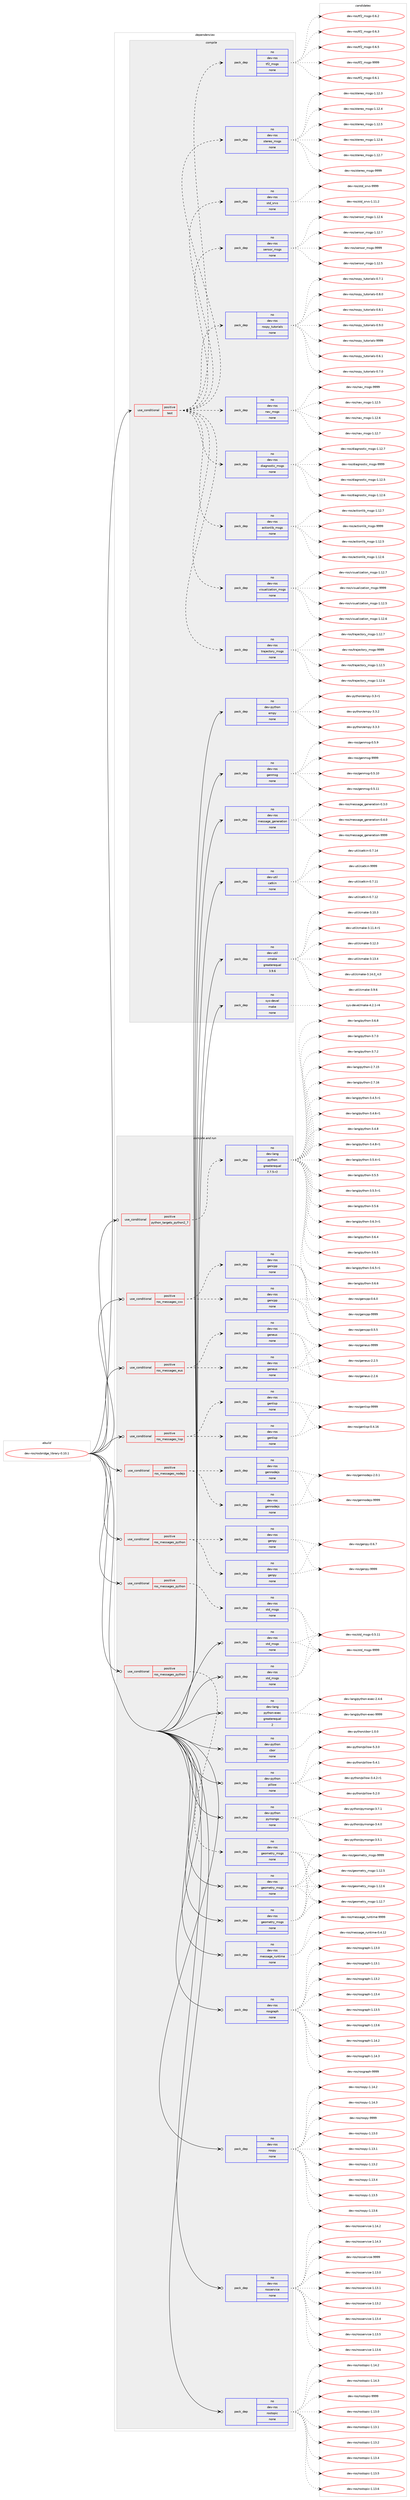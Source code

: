 digraph prolog {

# *************
# Graph options
# *************

newrank=true;
concentrate=true;
compound=true;
graph [rankdir=LR,fontname=Helvetica,fontsize=10,ranksep=1.5];#, ranksep=2.5, nodesep=0.2];
edge  [arrowhead=vee];
node  [fontname=Helvetica,fontsize=10];

# **********
# The ebuild
# **********

subgraph cluster_leftcol {
color=gray;
rank=same;
label=<<i>ebuild</i>>;
id [label="dev-ros/rosbridge_library-0.10.1", color=red, width=4, href="../dev-ros/rosbridge_library-0.10.1.svg"];
}

# ****************
# The dependencies
# ****************

subgraph cluster_midcol {
color=gray;
label=<<i>dependencies</i>>;
subgraph cluster_compile {
fillcolor="#eeeeee";
style=filled;
label=<<i>compile</i>>;
subgraph cond389675 {
dependency1463925 [label=<<TABLE BORDER="0" CELLBORDER="1" CELLSPACING="0" CELLPADDING="4"><TR><TD ROWSPAN="3" CELLPADDING="10">use_conditional</TD></TR><TR><TD>positive</TD></TR><TR><TD>test</TD></TR></TABLE>>, shape=none, color=red];
subgraph pack1050860 {
dependency1463926 [label=<<TABLE BORDER="0" CELLBORDER="1" CELLSPACING="0" CELLPADDING="4" WIDTH="220"><TR><TD ROWSPAN="6" CELLPADDING="30">pack_dep</TD></TR><TR><TD WIDTH="110">no</TD></TR><TR><TD>dev-ros</TD></TR><TR><TD>actionlib_msgs</TD></TR><TR><TD>none</TD></TR><TR><TD></TD></TR></TABLE>>, shape=none, color=blue];
}
dependency1463925:e -> dependency1463926:w [weight=20,style="dashed",arrowhead="vee"];
subgraph pack1050861 {
dependency1463927 [label=<<TABLE BORDER="0" CELLBORDER="1" CELLSPACING="0" CELLPADDING="4" WIDTH="220"><TR><TD ROWSPAN="6" CELLPADDING="30">pack_dep</TD></TR><TR><TD WIDTH="110">no</TD></TR><TR><TD>dev-ros</TD></TR><TR><TD>diagnostic_msgs</TD></TR><TR><TD>none</TD></TR><TR><TD></TD></TR></TABLE>>, shape=none, color=blue];
}
dependency1463925:e -> dependency1463927:w [weight=20,style="dashed",arrowhead="vee"];
subgraph pack1050862 {
dependency1463928 [label=<<TABLE BORDER="0" CELLBORDER="1" CELLSPACING="0" CELLPADDING="4" WIDTH="220"><TR><TD ROWSPAN="6" CELLPADDING="30">pack_dep</TD></TR><TR><TD WIDTH="110">no</TD></TR><TR><TD>dev-ros</TD></TR><TR><TD>nav_msgs</TD></TR><TR><TD>none</TD></TR><TR><TD></TD></TR></TABLE>>, shape=none, color=blue];
}
dependency1463925:e -> dependency1463928:w [weight=20,style="dashed",arrowhead="vee"];
subgraph pack1050863 {
dependency1463929 [label=<<TABLE BORDER="0" CELLBORDER="1" CELLSPACING="0" CELLPADDING="4" WIDTH="220"><TR><TD ROWSPAN="6" CELLPADDING="30">pack_dep</TD></TR><TR><TD WIDTH="110">no</TD></TR><TR><TD>dev-ros</TD></TR><TR><TD>rospy_tutorials</TD></TR><TR><TD>none</TD></TR><TR><TD></TD></TR></TABLE>>, shape=none, color=blue];
}
dependency1463925:e -> dependency1463929:w [weight=20,style="dashed",arrowhead="vee"];
subgraph pack1050864 {
dependency1463930 [label=<<TABLE BORDER="0" CELLBORDER="1" CELLSPACING="0" CELLPADDING="4" WIDTH="220"><TR><TD ROWSPAN="6" CELLPADDING="30">pack_dep</TD></TR><TR><TD WIDTH="110">no</TD></TR><TR><TD>dev-ros</TD></TR><TR><TD>sensor_msgs</TD></TR><TR><TD>none</TD></TR><TR><TD></TD></TR></TABLE>>, shape=none, color=blue];
}
dependency1463925:e -> dependency1463930:w [weight=20,style="dashed",arrowhead="vee"];
subgraph pack1050865 {
dependency1463931 [label=<<TABLE BORDER="0" CELLBORDER="1" CELLSPACING="0" CELLPADDING="4" WIDTH="220"><TR><TD ROWSPAN="6" CELLPADDING="30">pack_dep</TD></TR><TR><TD WIDTH="110">no</TD></TR><TR><TD>dev-ros</TD></TR><TR><TD>std_srvs</TD></TR><TR><TD>none</TD></TR><TR><TD></TD></TR></TABLE>>, shape=none, color=blue];
}
dependency1463925:e -> dependency1463931:w [weight=20,style="dashed",arrowhead="vee"];
subgraph pack1050866 {
dependency1463932 [label=<<TABLE BORDER="0" CELLBORDER="1" CELLSPACING="0" CELLPADDING="4" WIDTH="220"><TR><TD ROWSPAN="6" CELLPADDING="30">pack_dep</TD></TR><TR><TD WIDTH="110">no</TD></TR><TR><TD>dev-ros</TD></TR><TR><TD>stereo_msgs</TD></TR><TR><TD>none</TD></TR><TR><TD></TD></TR></TABLE>>, shape=none, color=blue];
}
dependency1463925:e -> dependency1463932:w [weight=20,style="dashed",arrowhead="vee"];
subgraph pack1050867 {
dependency1463933 [label=<<TABLE BORDER="0" CELLBORDER="1" CELLSPACING="0" CELLPADDING="4" WIDTH="220"><TR><TD ROWSPAN="6" CELLPADDING="30">pack_dep</TD></TR><TR><TD WIDTH="110">no</TD></TR><TR><TD>dev-ros</TD></TR><TR><TD>tf2_msgs</TD></TR><TR><TD>none</TD></TR><TR><TD></TD></TR></TABLE>>, shape=none, color=blue];
}
dependency1463925:e -> dependency1463933:w [weight=20,style="dashed",arrowhead="vee"];
subgraph pack1050868 {
dependency1463934 [label=<<TABLE BORDER="0" CELLBORDER="1" CELLSPACING="0" CELLPADDING="4" WIDTH="220"><TR><TD ROWSPAN="6" CELLPADDING="30">pack_dep</TD></TR><TR><TD WIDTH="110">no</TD></TR><TR><TD>dev-ros</TD></TR><TR><TD>trajectory_msgs</TD></TR><TR><TD>none</TD></TR><TR><TD></TD></TR></TABLE>>, shape=none, color=blue];
}
dependency1463925:e -> dependency1463934:w [weight=20,style="dashed",arrowhead="vee"];
subgraph pack1050869 {
dependency1463935 [label=<<TABLE BORDER="0" CELLBORDER="1" CELLSPACING="0" CELLPADDING="4" WIDTH="220"><TR><TD ROWSPAN="6" CELLPADDING="30">pack_dep</TD></TR><TR><TD WIDTH="110">no</TD></TR><TR><TD>dev-ros</TD></TR><TR><TD>visualization_msgs</TD></TR><TR><TD>none</TD></TR><TR><TD></TD></TR></TABLE>>, shape=none, color=blue];
}
dependency1463925:e -> dependency1463935:w [weight=20,style="dashed",arrowhead="vee"];
}
id:e -> dependency1463925:w [weight=20,style="solid",arrowhead="vee"];
subgraph pack1050870 {
dependency1463936 [label=<<TABLE BORDER="0" CELLBORDER="1" CELLSPACING="0" CELLPADDING="4" WIDTH="220"><TR><TD ROWSPAN="6" CELLPADDING="30">pack_dep</TD></TR><TR><TD WIDTH="110">no</TD></TR><TR><TD>dev-python</TD></TR><TR><TD>empy</TD></TR><TR><TD>none</TD></TR><TR><TD></TD></TR></TABLE>>, shape=none, color=blue];
}
id:e -> dependency1463936:w [weight=20,style="solid",arrowhead="vee"];
subgraph pack1050871 {
dependency1463937 [label=<<TABLE BORDER="0" CELLBORDER="1" CELLSPACING="0" CELLPADDING="4" WIDTH="220"><TR><TD ROWSPAN="6" CELLPADDING="30">pack_dep</TD></TR><TR><TD WIDTH="110">no</TD></TR><TR><TD>dev-ros</TD></TR><TR><TD>genmsg</TD></TR><TR><TD>none</TD></TR><TR><TD></TD></TR></TABLE>>, shape=none, color=blue];
}
id:e -> dependency1463937:w [weight=20,style="solid",arrowhead="vee"];
subgraph pack1050872 {
dependency1463938 [label=<<TABLE BORDER="0" CELLBORDER="1" CELLSPACING="0" CELLPADDING="4" WIDTH="220"><TR><TD ROWSPAN="6" CELLPADDING="30">pack_dep</TD></TR><TR><TD WIDTH="110">no</TD></TR><TR><TD>dev-ros</TD></TR><TR><TD>message_generation</TD></TR><TR><TD>none</TD></TR><TR><TD></TD></TR></TABLE>>, shape=none, color=blue];
}
id:e -> dependency1463938:w [weight=20,style="solid",arrowhead="vee"];
subgraph pack1050873 {
dependency1463939 [label=<<TABLE BORDER="0" CELLBORDER="1" CELLSPACING="0" CELLPADDING="4" WIDTH="220"><TR><TD ROWSPAN="6" CELLPADDING="30">pack_dep</TD></TR><TR><TD WIDTH="110">no</TD></TR><TR><TD>dev-util</TD></TR><TR><TD>catkin</TD></TR><TR><TD>none</TD></TR><TR><TD></TD></TR></TABLE>>, shape=none, color=blue];
}
id:e -> dependency1463939:w [weight=20,style="solid",arrowhead="vee"];
subgraph pack1050874 {
dependency1463940 [label=<<TABLE BORDER="0" CELLBORDER="1" CELLSPACING="0" CELLPADDING="4" WIDTH="220"><TR><TD ROWSPAN="6" CELLPADDING="30">pack_dep</TD></TR><TR><TD WIDTH="110">no</TD></TR><TR><TD>dev-util</TD></TR><TR><TD>cmake</TD></TR><TR><TD>greaterequal</TD></TR><TR><TD>3.9.6</TD></TR></TABLE>>, shape=none, color=blue];
}
id:e -> dependency1463940:w [weight=20,style="solid",arrowhead="vee"];
subgraph pack1050875 {
dependency1463941 [label=<<TABLE BORDER="0" CELLBORDER="1" CELLSPACING="0" CELLPADDING="4" WIDTH="220"><TR><TD ROWSPAN="6" CELLPADDING="30">pack_dep</TD></TR><TR><TD WIDTH="110">no</TD></TR><TR><TD>sys-devel</TD></TR><TR><TD>make</TD></TR><TR><TD>none</TD></TR><TR><TD></TD></TR></TABLE>>, shape=none, color=blue];
}
id:e -> dependency1463941:w [weight=20,style="solid",arrowhead="vee"];
}
subgraph cluster_compileandrun {
fillcolor="#eeeeee";
style=filled;
label=<<i>compile and run</i>>;
subgraph cond389676 {
dependency1463942 [label=<<TABLE BORDER="0" CELLBORDER="1" CELLSPACING="0" CELLPADDING="4"><TR><TD ROWSPAN="3" CELLPADDING="10">use_conditional</TD></TR><TR><TD>positive</TD></TR><TR><TD>python_targets_python2_7</TD></TR></TABLE>>, shape=none, color=red];
subgraph pack1050876 {
dependency1463943 [label=<<TABLE BORDER="0" CELLBORDER="1" CELLSPACING="0" CELLPADDING="4" WIDTH="220"><TR><TD ROWSPAN="6" CELLPADDING="30">pack_dep</TD></TR><TR><TD WIDTH="110">no</TD></TR><TR><TD>dev-lang</TD></TR><TR><TD>python</TD></TR><TR><TD>greaterequal</TD></TR><TR><TD>2.7.5-r2</TD></TR></TABLE>>, shape=none, color=blue];
}
dependency1463942:e -> dependency1463943:w [weight=20,style="dashed",arrowhead="vee"];
}
id:e -> dependency1463942:w [weight=20,style="solid",arrowhead="odotvee"];
subgraph cond389677 {
dependency1463944 [label=<<TABLE BORDER="0" CELLBORDER="1" CELLSPACING="0" CELLPADDING="4"><TR><TD ROWSPAN="3" CELLPADDING="10">use_conditional</TD></TR><TR><TD>positive</TD></TR><TR><TD>ros_messages_cxx</TD></TR></TABLE>>, shape=none, color=red];
subgraph pack1050877 {
dependency1463945 [label=<<TABLE BORDER="0" CELLBORDER="1" CELLSPACING="0" CELLPADDING="4" WIDTH="220"><TR><TD ROWSPAN="6" CELLPADDING="30">pack_dep</TD></TR><TR><TD WIDTH="110">no</TD></TR><TR><TD>dev-ros</TD></TR><TR><TD>gencpp</TD></TR><TR><TD>none</TD></TR><TR><TD></TD></TR></TABLE>>, shape=none, color=blue];
}
dependency1463944:e -> dependency1463945:w [weight=20,style="dashed",arrowhead="vee"];
subgraph pack1050878 {
dependency1463946 [label=<<TABLE BORDER="0" CELLBORDER="1" CELLSPACING="0" CELLPADDING="4" WIDTH="220"><TR><TD ROWSPAN="6" CELLPADDING="30">pack_dep</TD></TR><TR><TD WIDTH="110">no</TD></TR><TR><TD>dev-ros</TD></TR><TR><TD>gencpp</TD></TR><TR><TD>none</TD></TR><TR><TD></TD></TR></TABLE>>, shape=none, color=blue];
}
dependency1463944:e -> dependency1463946:w [weight=20,style="dashed",arrowhead="vee"];
}
id:e -> dependency1463944:w [weight=20,style="solid",arrowhead="odotvee"];
subgraph cond389678 {
dependency1463947 [label=<<TABLE BORDER="0" CELLBORDER="1" CELLSPACING="0" CELLPADDING="4"><TR><TD ROWSPAN="3" CELLPADDING="10">use_conditional</TD></TR><TR><TD>positive</TD></TR><TR><TD>ros_messages_eus</TD></TR></TABLE>>, shape=none, color=red];
subgraph pack1050879 {
dependency1463948 [label=<<TABLE BORDER="0" CELLBORDER="1" CELLSPACING="0" CELLPADDING="4" WIDTH="220"><TR><TD ROWSPAN="6" CELLPADDING="30">pack_dep</TD></TR><TR><TD WIDTH="110">no</TD></TR><TR><TD>dev-ros</TD></TR><TR><TD>geneus</TD></TR><TR><TD>none</TD></TR><TR><TD></TD></TR></TABLE>>, shape=none, color=blue];
}
dependency1463947:e -> dependency1463948:w [weight=20,style="dashed",arrowhead="vee"];
subgraph pack1050880 {
dependency1463949 [label=<<TABLE BORDER="0" CELLBORDER="1" CELLSPACING="0" CELLPADDING="4" WIDTH="220"><TR><TD ROWSPAN="6" CELLPADDING="30">pack_dep</TD></TR><TR><TD WIDTH="110">no</TD></TR><TR><TD>dev-ros</TD></TR><TR><TD>geneus</TD></TR><TR><TD>none</TD></TR><TR><TD></TD></TR></TABLE>>, shape=none, color=blue];
}
dependency1463947:e -> dependency1463949:w [weight=20,style="dashed",arrowhead="vee"];
}
id:e -> dependency1463947:w [weight=20,style="solid",arrowhead="odotvee"];
subgraph cond389679 {
dependency1463950 [label=<<TABLE BORDER="0" CELLBORDER="1" CELLSPACING="0" CELLPADDING="4"><TR><TD ROWSPAN="3" CELLPADDING="10">use_conditional</TD></TR><TR><TD>positive</TD></TR><TR><TD>ros_messages_lisp</TD></TR></TABLE>>, shape=none, color=red];
subgraph pack1050881 {
dependency1463951 [label=<<TABLE BORDER="0" CELLBORDER="1" CELLSPACING="0" CELLPADDING="4" WIDTH="220"><TR><TD ROWSPAN="6" CELLPADDING="30">pack_dep</TD></TR><TR><TD WIDTH="110">no</TD></TR><TR><TD>dev-ros</TD></TR><TR><TD>genlisp</TD></TR><TR><TD>none</TD></TR><TR><TD></TD></TR></TABLE>>, shape=none, color=blue];
}
dependency1463950:e -> dependency1463951:w [weight=20,style="dashed",arrowhead="vee"];
subgraph pack1050882 {
dependency1463952 [label=<<TABLE BORDER="0" CELLBORDER="1" CELLSPACING="0" CELLPADDING="4" WIDTH="220"><TR><TD ROWSPAN="6" CELLPADDING="30">pack_dep</TD></TR><TR><TD WIDTH="110">no</TD></TR><TR><TD>dev-ros</TD></TR><TR><TD>genlisp</TD></TR><TR><TD>none</TD></TR><TR><TD></TD></TR></TABLE>>, shape=none, color=blue];
}
dependency1463950:e -> dependency1463952:w [weight=20,style="dashed",arrowhead="vee"];
}
id:e -> dependency1463950:w [weight=20,style="solid",arrowhead="odotvee"];
subgraph cond389680 {
dependency1463953 [label=<<TABLE BORDER="0" CELLBORDER="1" CELLSPACING="0" CELLPADDING="4"><TR><TD ROWSPAN="3" CELLPADDING="10">use_conditional</TD></TR><TR><TD>positive</TD></TR><TR><TD>ros_messages_nodejs</TD></TR></TABLE>>, shape=none, color=red];
subgraph pack1050883 {
dependency1463954 [label=<<TABLE BORDER="0" CELLBORDER="1" CELLSPACING="0" CELLPADDING="4" WIDTH="220"><TR><TD ROWSPAN="6" CELLPADDING="30">pack_dep</TD></TR><TR><TD WIDTH="110">no</TD></TR><TR><TD>dev-ros</TD></TR><TR><TD>gennodejs</TD></TR><TR><TD>none</TD></TR><TR><TD></TD></TR></TABLE>>, shape=none, color=blue];
}
dependency1463953:e -> dependency1463954:w [weight=20,style="dashed",arrowhead="vee"];
subgraph pack1050884 {
dependency1463955 [label=<<TABLE BORDER="0" CELLBORDER="1" CELLSPACING="0" CELLPADDING="4" WIDTH="220"><TR><TD ROWSPAN="6" CELLPADDING="30">pack_dep</TD></TR><TR><TD WIDTH="110">no</TD></TR><TR><TD>dev-ros</TD></TR><TR><TD>gennodejs</TD></TR><TR><TD>none</TD></TR><TR><TD></TD></TR></TABLE>>, shape=none, color=blue];
}
dependency1463953:e -> dependency1463955:w [weight=20,style="dashed",arrowhead="vee"];
}
id:e -> dependency1463953:w [weight=20,style="solid",arrowhead="odotvee"];
subgraph cond389681 {
dependency1463956 [label=<<TABLE BORDER="0" CELLBORDER="1" CELLSPACING="0" CELLPADDING="4"><TR><TD ROWSPAN="3" CELLPADDING="10">use_conditional</TD></TR><TR><TD>positive</TD></TR><TR><TD>ros_messages_python</TD></TR></TABLE>>, shape=none, color=red];
subgraph pack1050885 {
dependency1463957 [label=<<TABLE BORDER="0" CELLBORDER="1" CELLSPACING="0" CELLPADDING="4" WIDTH="220"><TR><TD ROWSPAN="6" CELLPADDING="30">pack_dep</TD></TR><TR><TD WIDTH="110">no</TD></TR><TR><TD>dev-ros</TD></TR><TR><TD>genpy</TD></TR><TR><TD>none</TD></TR><TR><TD></TD></TR></TABLE>>, shape=none, color=blue];
}
dependency1463956:e -> dependency1463957:w [weight=20,style="dashed",arrowhead="vee"];
subgraph pack1050886 {
dependency1463958 [label=<<TABLE BORDER="0" CELLBORDER="1" CELLSPACING="0" CELLPADDING="4" WIDTH="220"><TR><TD ROWSPAN="6" CELLPADDING="30">pack_dep</TD></TR><TR><TD WIDTH="110">no</TD></TR><TR><TD>dev-ros</TD></TR><TR><TD>genpy</TD></TR><TR><TD>none</TD></TR><TR><TD></TD></TR></TABLE>>, shape=none, color=blue];
}
dependency1463956:e -> dependency1463958:w [weight=20,style="dashed",arrowhead="vee"];
}
id:e -> dependency1463956:w [weight=20,style="solid",arrowhead="odotvee"];
subgraph cond389682 {
dependency1463959 [label=<<TABLE BORDER="0" CELLBORDER="1" CELLSPACING="0" CELLPADDING="4"><TR><TD ROWSPAN="3" CELLPADDING="10">use_conditional</TD></TR><TR><TD>positive</TD></TR><TR><TD>ros_messages_python</TD></TR></TABLE>>, shape=none, color=red];
subgraph pack1050887 {
dependency1463960 [label=<<TABLE BORDER="0" CELLBORDER="1" CELLSPACING="0" CELLPADDING="4" WIDTH="220"><TR><TD ROWSPAN="6" CELLPADDING="30">pack_dep</TD></TR><TR><TD WIDTH="110">no</TD></TR><TR><TD>dev-ros</TD></TR><TR><TD>geometry_msgs</TD></TR><TR><TD>none</TD></TR><TR><TD></TD></TR></TABLE>>, shape=none, color=blue];
}
dependency1463959:e -> dependency1463960:w [weight=20,style="dashed",arrowhead="vee"];
}
id:e -> dependency1463959:w [weight=20,style="solid",arrowhead="odotvee"];
subgraph cond389683 {
dependency1463961 [label=<<TABLE BORDER="0" CELLBORDER="1" CELLSPACING="0" CELLPADDING="4"><TR><TD ROWSPAN="3" CELLPADDING="10">use_conditional</TD></TR><TR><TD>positive</TD></TR><TR><TD>ros_messages_python</TD></TR></TABLE>>, shape=none, color=red];
subgraph pack1050888 {
dependency1463962 [label=<<TABLE BORDER="0" CELLBORDER="1" CELLSPACING="0" CELLPADDING="4" WIDTH="220"><TR><TD ROWSPAN="6" CELLPADDING="30">pack_dep</TD></TR><TR><TD WIDTH="110">no</TD></TR><TR><TD>dev-ros</TD></TR><TR><TD>std_msgs</TD></TR><TR><TD>none</TD></TR><TR><TD></TD></TR></TABLE>>, shape=none, color=blue];
}
dependency1463961:e -> dependency1463962:w [weight=20,style="dashed",arrowhead="vee"];
}
id:e -> dependency1463961:w [weight=20,style="solid",arrowhead="odotvee"];
subgraph pack1050889 {
dependency1463963 [label=<<TABLE BORDER="0" CELLBORDER="1" CELLSPACING="0" CELLPADDING="4" WIDTH="220"><TR><TD ROWSPAN="6" CELLPADDING="30">pack_dep</TD></TR><TR><TD WIDTH="110">no</TD></TR><TR><TD>dev-lang</TD></TR><TR><TD>python-exec</TD></TR><TR><TD>greaterequal</TD></TR><TR><TD>2</TD></TR></TABLE>>, shape=none, color=blue];
}
id:e -> dependency1463963:w [weight=20,style="solid",arrowhead="odotvee"];
subgraph pack1050890 {
dependency1463964 [label=<<TABLE BORDER="0" CELLBORDER="1" CELLSPACING="0" CELLPADDING="4" WIDTH="220"><TR><TD ROWSPAN="6" CELLPADDING="30">pack_dep</TD></TR><TR><TD WIDTH="110">no</TD></TR><TR><TD>dev-python</TD></TR><TR><TD>cbor</TD></TR><TR><TD>none</TD></TR><TR><TD></TD></TR></TABLE>>, shape=none, color=blue];
}
id:e -> dependency1463964:w [weight=20,style="solid",arrowhead="odotvee"];
subgraph pack1050891 {
dependency1463965 [label=<<TABLE BORDER="0" CELLBORDER="1" CELLSPACING="0" CELLPADDING="4" WIDTH="220"><TR><TD ROWSPAN="6" CELLPADDING="30">pack_dep</TD></TR><TR><TD WIDTH="110">no</TD></TR><TR><TD>dev-python</TD></TR><TR><TD>pillow</TD></TR><TR><TD>none</TD></TR><TR><TD></TD></TR></TABLE>>, shape=none, color=blue];
}
id:e -> dependency1463965:w [weight=20,style="solid",arrowhead="odotvee"];
subgraph pack1050892 {
dependency1463966 [label=<<TABLE BORDER="0" CELLBORDER="1" CELLSPACING="0" CELLPADDING="4" WIDTH="220"><TR><TD ROWSPAN="6" CELLPADDING="30">pack_dep</TD></TR><TR><TD WIDTH="110">no</TD></TR><TR><TD>dev-python</TD></TR><TR><TD>pymongo</TD></TR><TR><TD>none</TD></TR><TR><TD></TD></TR></TABLE>>, shape=none, color=blue];
}
id:e -> dependency1463966:w [weight=20,style="solid",arrowhead="odotvee"];
subgraph pack1050893 {
dependency1463967 [label=<<TABLE BORDER="0" CELLBORDER="1" CELLSPACING="0" CELLPADDING="4" WIDTH="220"><TR><TD ROWSPAN="6" CELLPADDING="30">pack_dep</TD></TR><TR><TD WIDTH="110">no</TD></TR><TR><TD>dev-ros</TD></TR><TR><TD>geometry_msgs</TD></TR><TR><TD>none</TD></TR><TR><TD></TD></TR></TABLE>>, shape=none, color=blue];
}
id:e -> dependency1463967:w [weight=20,style="solid",arrowhead="odotvee"];
subgraph pack1050894 {
dependency1463968 [label=<<TABLE BORDER="0" CELLBORDER="1" CELLSPACING="0" CELLPADDING="4" WIDTH="220"><TR><TD ROWSPAN="6" CELLPADDING="30">pack_dep</TD></TR><TR><TD WIDTH="110">no</TD></TR><TR><TD>dev-ros</TD></TR><TR><TD>geometry_msgs</TD></TR><TR><TD>none</TD></TR><TR><TD></TD></TR></TABLE>>, shape=none, color=blue];
}
id:e -> dependency1463968:w [weight=20,style="solid",arrowhead="odotvee"];
subgraph pack1050895 {
dependency1463969 [label=<<TABLE BORDER="0" CELLBORDER="1" CELLSPACING="0" CELLPADDING="4" WIDTH="220"><TR><TD ROWSPAN="6" CELLPADDING="30">pack_dep</TD></TR><TR><TD WIDTH="110">no</TD></TR><TR><TD>dev-ros</TD></TR><TR><TD>message_runtime</TD></TR><TR><TD>none</TD></TR><TR><TD></TD></TR></TABLE>>, shape=none, color=blue];
}
id:e -> dependency1463969:w [weight=20,style="solid",arrowhead="odotvee"];
subgraph pack1050896 {
dependency1463970 [label=<<TABLE BORDER="0" CELLBORDER="1" CELLSPACING="0" CELLPADDING="4" WIDTH="220"><TR><TD ROWSPAN="6" CELLPADDING="30">pack_dep</TD></TR><TR><TD WIDTH="110">no</TD></TR><TR><TD>dev-ros</TD></TR><TR><TD>rosgraph</TD></TR><TR><TD>none</TD></TR><TR><TD></TD></TR></TABLE>>, shape=none, color=blue];
}
id:e -> dependency1463970:w [weight=20,style="solid",arrowhead="odotvee"];
subgraph pack1050897 {
dependency1463971 [label=<<TABLE BORDER="0" CELLBORDER="1" CELLSPACING="0" CELLPADDING="4" WIDTH="220"><TR><TD ROWSPAN="6" CELLPADDING="30">pack_dep</TD></TR><TR><TD WIDTH="110">no</TD></TR><TR><TD>dev-ros</TD></TR><TR><TD>rospy</TD></TR><TR><TD>none</TD></TR><TR><TD></TD></TR></TABLE>>, shape=none, color=blue];
}
id:e -> dependency1463971:w [weight=20,style="solid",arrowhead="odotvee"];
subgraph pack1050898 {
dependency1463972 [label=<<TABLE BORDER="0" CELLBORDER="1" CELLSPACING="0" CELLPADDING="4" WIDTH="220"><TR><TD ROWSPAN="6" CELLPADDING="30">pack_dep</TD></TR><TR><TD WIDTH="110">no</TD></TR><TR><TD>dev-ros</TD></TR><TR><TD>rosservice</TD></TR><TR><TD>none</TD></TR><TR><TD></TD></TR></TABLE>>, shape=none, color=blue];
}
id:e -> dependency1463972:w [weight=20,style="solid",arrowhead="odotvee"];
subgraph pack1050899 {
dependency1463973 [label=<<TABLE BORDER="0" CELLBORDER="1" CELLSPACING="0" CELLPADDING="4" WIDTH="220"><TR><TD ROWSPAN="6" CELLPADDING="30">pack_dep</TD></TR><TR><TD WIDTH="110">no</TD></TR><TR><TD>dev-ros</TD></TR><TR><TD>rostopic</TD></TR><TR><TD>none</TD></TR><TR><TD></TD></TR></TABLE>>, shape=none, color=blue];
}
id:e -> dependency1463973:w [weight=20,style="solid",arrowhead="odotvee"];
subgraph pack1050900 {
dependency1463974 [label=<<TABLE BORDER="0" CELLBORDER="1" CELLSPACING="0" CELLPADDING="4" WIDTH="220"><TR><TD ROWSPAN="6" CELLPADDING="30">pack_dep</TD></TR><TR><TD WIDTH="110">no</TD></TR><TR><TD>dev-ros</TD></TR><TR><TD>std_msgs</TD></TR><TR><TD>none</TD></TR><TR><TD></TD></TR></TABLE>>, shape=none, color=blue];
}
id:e -> dependency1463974:w [weight=20,style="solid",arrowhead="odotvee"];
subgraph pack1050901 {
dependency1463975 [label=<<TABLE BORDER="0" CELLBORDER="1" CELLSPACING="0" CELLPADDING="4" WIDTH="220"><TR><TD ROWSPAN="6" CELLPADDING="30">pack_dep</TD></TR><TR><TD WIDTH="110">no</TD></TR><TR><TD>dev-ros</TD></TR><TR><TD>std_msgs</TD></TR><TR><TD>none</TD></TR><TR><TD></TD></TR></TABLE>>, shape=none, color=blue];
}
id:e -> dependency1463975:w [weight=20,style="solid",arrowhead="odotvee"];
}
subgraph cluster_run {
fillcolor="#eeeeee";
style=filled;
label=<<i>run</i>>;
}
}

# **************
# The candidates
# **************

subgraph cluster_choices {
rank=same;
color=gray;
label=<<i>candidates</i>>;

subgraph choice1050860 {
color=black;
nodesep=1;
choice10010111845114111115479799116105111110108105989510911510311545494649504653 [label="dev-ros/actionlib_msgs-1.12.5", color=red, width=4,href="../dev-ros/actionlib_msgs-1.12.5.svg"];
choice10010111845114111115479799116105111110108105989510911510311545494649504654 [label="dev-ros/actionlib_msgs-1.12.6", color=red, width=4,href="../dev-ros/actionlib_msgs-1.12.6.svg"];
choice10010111845114111115479799116105111110108105989510911510311545494649504655 [label="dev-ros/actionlib_msgs-1.12.7", color=red, width=4,href="../dev-ros/actionlib_msgs-1.12.7.svg"];
choice1001011184511411111547979911610511111010810598951091151031154557575757 [label="dev-ros/actionlib_msgs-9999", color=red, width=4,href="../dev-ros/actionlib_msgs-9999.svg"];
dependency1463926:e -> choice10010111845114111115479799116105111110108105989510911510311545494649504653:w [style=dotted,weight="100"];
dependency1463926:e -> choice10010111845114111115479799116105111110108105989510911510311545494649504654:w [style=dotted,weight="100"];
dependency1463926:e -> choice10010111845114111115479799116105111110108105989510911510311545494649504655:w [style=dotted,weight="100"];
dependency1463926:e -> choice1001011184511411111547979911610511111010810598951091151031154557575757:w [style=dotted,weight="100"];
}
subgraph choice1050861 {
color=black;
nodesep=1;
choice100101118451141111154710010597103110111115116105999510911510311545494649504653 [label="dev-ros/diagnostic_msgs-1.12.5", color=red, width=4,href="../dev-ros/diagnostic_msgs-1.12.5.svg"];
choice100101118451141111154710010597103110111115116105999510911510311545494649504654 [label="dev-ros/diagnostic_msgs-1.12.6", color=red, width=4,href="../dev-ros/diagnostic_msgs-1.12.6.svg"];
choice100101118451141111154710010597103110111115116105999510911510311545494649504655 [label="dev-ros/diagnostic_msgs-1.12.7", color=red, width=4,href="../dev-ros/diagnostic_msgs-1.12.7.svg"];
choice10010111845114111115471001059710311011111511610599951091151031154557575757 [label="dev-ros/diagnostic_msgs-9999", color=red, width=4,href="../dev-ros/diagnostic_msgs-9999.svg"];
dependency1463927:e -> choice100101118451141111154710010597103110111115116105999510911510311545494649504653:w [style=dotted,weight="100"];
dependency1463927:e -> choice100101118451141111154710010597103110111115116105999510911510311545494649504654:w [style=dotted,weight="100"];
dependency1463927:e -> choice100101118451141111154710010597103110111115116105999510911510311545494649504655:w [style=dotted,weight="100"];
dependency1463927:e -> choice10010111845114111115471001059710311011111511610599951091151031154557575757:w [style=dotted,weight="100"];
}
subgraph choice1050862 {
color=black;
nodesep=1;
choice1001011184511411111547110971189510911510311545494649504653 [label="dev-ros/nav_msgs-1.12.5", color=red, width=4,href="../dev-ros/nav_msgs-1.12.5.svg"];
choice1001011184511411111547110971189510911510311545494649504654 [label="dev-ros/nav_msgs-1.12.6", color=red, width=4,href="../dev-ros/nav_msgs-1.12.6.svg"];
choice1001011184511411111547110971189510911510311545494649504655 [label="dev-ros/nav_msgs-1.12.7", color=red, width=4,href="../dev-ros/nav_msgs-1.12.7.svg"];
choice100101118451141111154711097118951091151031154557575757 [label="dev-ros/nav_msgs-9999", color=red, width=4,href="../dev-ros/nav_msgs-9999.svg"];
dependency1463928:e -> choice1001011184511411111547110971189510911510311545494649504653:w [style=dotted,weight="100"];
dependency1463928:e -> choice1001011184511411111547110971189510911510311545494649504654:w [style=dotted,weight="100"];
dependency1463928:e -> choice1001011184511411111547110971189510911510311545494649504655:w [style=dotted,weight="100"];
dependency1463928:e -> choice100101118451141111154711097118951091151031154557575757:w [style=dotted,weight="100"];
}
subgraph choice1050863 {
color=black;
nodesep=1;
choice10010111845114111115471141111151121219511611711611111410597108115454846544649 [label="dev-ros/rospy_tutorials-0.6.1", color=red, width=4,href="../dev-ros/rospy_tutorials-0.6.1.svg"];
choice10010111845114111115471141111151121219511611711611111410597108115454846554648 [label="dev-ros/rospy_tutorials-0.7.0", color=red, width=4,href="../dev-ros/rospy_tutorials-0.7.0.svg"];
choice10010111845114111115471141111151121219511611711611111410597108115454846554649 [label="dev-ros/rospy_tutorials-0.7.1", color=red, width=4,href="../dev-ros/rospy_tutorials-0.7.1.svg"];
choice10010111845114111115471141111151121219511611711611111410597108115454846564648 [label="dev-ros/rospy_tutorials-0.8.0", color=red, width=4,href="../dev-ros/rospy_tutorials-0.8.0.svg"];
choice10010111845114111115471141111151121219511611711611111410597108115454846564649 [label="dev-ros/rospy_tutorials-0.8.1", color=red, width=4,href="../dev-ros/rospy_tutorials-0.8.1.svg"];
choice10010111845114111115471141111151121219511611711611111410597108115454846574648 [label="dev-ros/rospy_tutorials-0.9.0", color=red, width=4,href="../dev-ros/rospy_tutorials-0.9.0.svg"];
choice100101118451141111154711411111511212195116117116111114105971081154557575757 [label="dev-ros/rospy_tutorials-9999", color=red, width=4,href="../dev-ros/rospy_tutorials-9999.svg"];
dependency1463929:e -> choice10010111845114111115471141111151121219511611711611111410597108115454846544649:w [style=dotted,weight="100"];
dependency1463929:e -> choice10010111845114111115471141111151121219511611711611111410597108115454846554648:w [style=dotted,weight="100"];
dependency1463929:e -> choice10010111845114111115471141111151121219511611711611111410597108115454846554649:w [style=dotted,weight="100"];
dependency1463929:e -> choice10010111845114111115471141111151121219511611711611111410597108115454846564648:w [style=dotted,weight="100"];
dependency1463929:e -> choice10010111845114111115471141111151121219511611711611111410597108115454846564649:w [style=dotted,weight="100"];
dependency1463929:e -> choice10010111845114111115471141111151121219511611711611111410597108115454846574648:w [style=dotted,weight="100"];
dependency1463929:e -> choice100101118451141111154711411111511212195116117116111114105971081154557575757:w [style=dotted,weight="100"];
}
subgraph choice1050864 {
color=black;
nodesep=1;
choice10010111845114111115471151011101151111149510911510311545494649504653 [label="dev-ros/sensor_msgs-1.12.5", color=red, width=4,href="../dev-ros/sensor_msgs-1.12.5.svg"];
choice10010111845114111115471151011101151111149510911510311545494649504654 [label="dev-ros/sensor_msgs-1.12.6", color=red, width=4,href="../dev-ros/sensor_msgs-1.12.6.svg"];
choice10010111845114111115471151011101151111149510911510311545494649504655 [label="dev-ros/sensor_msgs-1.12.7", color=red, width=4,href="../dev-ros/sensor_msgs-1.12.7.svg"];
choice1001011184511411111547115101110115111114951091151031154557575757 [label="dev-ros/sensor_msgs-9999", color=red, width=4,href="../dev-ros/sensor_msgs-9999.svg"];
dependency1463930:e -> choice10010111845114111115471151011101151111149510911510311545494649504653:w [style=dotted,weight="100"];
dependency1463930:e -> choice10010111845114111115471151011101151111149510911510311545494649504654:w [style=dotted,weight="100"];
dependency1463930:e -> choice10010111845114111115471151011101151111149510911510311545494649504655:w [style=dotted,weight="100"];
dependency1463930:e -> choice1001011184511411111547115101110115111114951091151031154557575757:w [style=dotted,weight="100"];
}
subgraph choice1050865 {
color=black;
nodesep=1;
choice10010111845114111115471151161009511511411811545494649494650 [label="dev-ros/std_srvs-1.11.2", color=red, width=4,href="../dev-ros/std_srvs-1.11.2.svg"];
choice1001011184511411111547115116100951151141181154557575757 [label="dev-ros/std_srvs-9999", color=red, width=4,href="../dev-ros/std_srvs-9999.svg"];
dependency1463931:e -> choice10010111845114111115471151161009511511411811545494649494650:w [style=dotted,weight="100"];
dependency1463931:e -> choice1001011184511411111547115116100951151141181154557575757:w [style=dotted,weight="100"];
}
subgraph choice1050866 {
color=black;
nodesep=1;
choice10010111845114111115471151161011141011119510911510311545494649504651 [label="dev-ros/stereo_msgs-1.12.3", color=red, width=4,href="../dev-ros/stereo_msgs-1.12.3.svg"];
choice10010111845114111115471151161011141011119510911510311545494649504652 [label="dev-ros/stereo_msgs-1.12.4", color=red, width=4,href="../dev-ros/stereo_msgs-1.12.4.svg"];
choice10010111845114111115471151161011141011119510911510311545494649504653 [label="dev-ros/stereo_msgs-1.12.5", color=red, width=4,href="../dev-ros/stereo_msgs-1.12.5.svg"];
choice10010111845114111115471151161011141011119510911510311545494649504654 [label="dev-ros/stereo_msgs-1.12.6", color=red, width=4,href="../dev-ros/stereo_msgs-1.12.6.svg"];
choice10010111845114111115471151161011141011119510911510311545494649504655 [label="dev-ros/stereo_msgs-1.12.7", color=red, width=4,href="../dev-ros/stereo_msgs-1.12.7.svg"];
choice1001011184511411111547115116101114101111951091151031154557575757 [label="dev-ros/stereo_msgs-9999", color=red, width=4,href="../dev-ros/stereo_msgs-9999.svg"];
dependency1463932:e -> choice10010111845114111115471151161011141011119510911510311545494649504651:w [style=dotted,weight="100"];
dependency1463932:e -> choice10010111845114111115471151161011141011119510911510311545494649504652:w [style=dotted,weight="100"];
dependency1463932:e -> choice10010111845114111115471151161011141011119510911510311545494649504653:w [style=dotted,weight="100"];
dependency1463932:e -> choice10010111845114111115471151161011141011119510911510311545494649504654:w [style=dotted,weight="100"];
dependency1463932:e -> choice10010111845114111115471151161011141011119510911510311545494649504655:w [style=dotted,weight="100"];
dependency1463932:e -> choice1001011184511411111547115116101114101111951091151031154557575757:w [style=dotted,weight="100"];
}
subgraph choice1050867 {
color=black;
nodesep=1;
choice10010111845114111115471161025095109115103115454846544649 [label="dev-ros/tf2_msgs-0.6.1", color=red, width=4,href="../dev-ros/tf2_msgs-0.6.1.svg"];
choice10010111845114111115471161025095109115103115454846544650 [label="dev-ros/tf2_msgs-0.6.2", color=red, width=4,href="../dev-ros/tf2_msgs-0.6.2.svg"];
choice10010111845114111115471161025095109115103115454846544651 [label="dev-ros/tf2_msgs-0.6.3", color=red, width=4,href="../dev-ros/tf2_msgs-0.6.3.svg"];
choice10010111845114111115471161025095109115103115454846544653 [label="dev-ros/tf2_msgs-0.6.5", color=red, width=4,href="../dev-ros/tf2_msgs-0.6.5.svg"];
choice100101118451141111154711610250951091151031154557575757 [label="dev-ros/tf2_msgs-9999", color=red, width=4,href="../dev-ros/tf2_msgs-9999.svg"];
dependency1463933:e -> choice10010111845114111115471161025095109115103115454846544649:w [style=dotted,weight="100"];
dependency1463933:e -> choice10010111845114111115471161025095109115103115454846544650:w [style=dotted,weight="100"];
dependency1463933:e -> choice10010111845114111115471161025095109115103115454846544651:w [style=dotted,weight="100"];
dependency1463933:e -> choice10010111845114111115471161025095109115103115454846544653:w [style=dotted,weight="100"];
dependency1463933:e -> choice100101118451141111154711610250951091151031154557575757:w [style=dotted,weight="100"];
}
subgraph choice1050868 {
color=black;
nodesep=1;
choice100101118451141111154711611497106101991161111141219510911510311545494649504653 [label="dev-ros/trajectory_msgs-1.12.5", color=red, width=4,href="../dev-ros/trajectory_msgs-1.12.5.svg"];
choice100101118451141111154711611497106101991161111141219510911510311545494649504654 [label="dev-ros/trajectory_msgs-1.12.6", color=red, width=4,href="../dev-ros/trajectory_msgs-1.12.6.svg"];
choice100101118451141111154711611497106101991161111141219510911510311545494649504655 [label="dev-ros/trajectory_msgs-1.12.7", color=red, width=4,href="../dev-ros/trajectory_msgs-1.12.7.svg"];
choice10010111845114111115471161149710610199116111114121951091151031154557575757 [label="dev-ros/trajectory_msgs-9999", color=red, width=4,href="../dev-ros/trajectory_msgs-9999.svg"];
dependency1463934:e -> choice100101118451141111154711611497106101991161111141219510911510311545494649504653:w [style=dotted,weight="100"];
dependency1463934:e -> choice100101118451141111154711611497106101991161111141219510911510311545494649504654:w [style=dotted,weight="100"];
dependency1463934:e -> choice100101118451141111154711611497106101991161111141219510911510311545494649504655:w [style=dotted,weight="100"];
dependency1463934:e -> choice10010111845114111115471161149710610199116111114121951091151031154557575757:w [style=dotted,weight="100"];
}
subgraph choice1050869 {
color=black;
nodesep=1;
choice100101118451141111154711810511511797108105122971161051111109510911510311545494649504653 [label="dev-ros/visualization_msgs-1.12.5", color=red, width=4,href="../dev-ros/visualization_msgs-1.12.5.svg"];
choice100101118451141111154711810511511797108105122971161051111109510911510311545494649504654 [label="dev-ros/visualization_msgs-1.12.6", color=red, width=4,href="../dev-ros/visualization_msgs-1.12.6.svg"];
choice100101118451141111154711810511511797108105122971161051111109510911510311545494649504655 [label="dev-ros/visualization_msgs-1.12.7", color=red, width=4,href="../dev-ros/visualization_msgs-1.12.7.svg"];
choice10010111845114111115471181051151179710810512297116105111110951091151031154557575757 [label="dev-ros/visualization_msgs-9999", color=red, width=4,href="../dev-ros/visualization_msgs-9999.svg"];
dependency1463935:e -> choice100101118451141111154711810511511797108105122971161051111109510911510311545494649504653:w [style=dotted,weight="100"];
dependency1463935:e -> choice100101118451141111154711810511511797108105122971161051111109510911510311545494649504654:w [style=dotted,weight="100"];
dependency1463935:e -> choice100101118451141111154711810511511797108105122971161051111109510911510311545494649504655:w [style=dotted,weight="100"];
dependency1463935:e -> choice10010111845114111115471181051151179710810512297116105111110951091151031154557575757:w [style=dotted,weight="100"];
}
subgraph choice1050870 {
color=black;
nodesep=1;
choice1001011184511212111610411111047101109112121455146514511449 [label="dev-python/empy-3.3-r1", color=red, width=4,href="../dev-python/empy-3.3-r1.svg"];
choice1001011184511212111610411111047101109112121455146514650 [label="dev-python/empy-3.3.2", color=red, width=4,href="../dev-python/empy-3.3.2.svg"];
choice1001011184511212111610411111047101109112121455146514651 [label="dev-python/empy-3.3.3", color=red, width=4,href="../dev-python/empy-3.3.3.svg"];
dependency1463936:e -> choice1001011184511212111610411111047101109112121455146514511449:w [style=dotted,weight="100"];
dependency1463936:e -> choice1001011184511212111610411111047101109112121455146514650:w [style=dotted,weight="100"];
dependency1463936:e -> choice1001011184511212111610411111047101109112121455146514651:w [style=dotted,weight="100"];
}
subgraph choice1050871 {
color=black;
nodesep=1;
choice100101118451141111154710310111010911510345484653464948 [label="dev-ros/genmsg-0.5.10", color=red, width=4,href="../dev-ros/genmsg-0.5.10.svg"];
choice100101118451141111154710310111010911510345484653464949 [label="dev-ros/genmsg-0.5.11", color=red, width=4,href="../dev-ros/genmsg-0.5.11.svg"];
choice1001011184511411111547103101110109115103454846534657 [label="dev-ros/genmsg-0.5.9", color=red, width=4,href="../dev-ros/genmsg-0.5.9.svg"];
choice10010111845114111115471031011101091151034557575757 [label="dev-ros/genmsg-9999", color=red, width=4,href="../dev-ros/genmsg-9999.svg"];
dependency1463937:e -> choice100101118451141111154710310111010911510345484653464948:w [style=dotted,weight="100"];
dependency1463937:e -> choice100101118451141111154710310111010911510345484653464949:w [style=dotted,weight="100"];
dependency1463937:e -> choice1001011184511411111547103101110109115103454846534657:w [style=dotted,weight="100"];
dependency1463937:e -> choice10010111845114111115471031011101091151034557575757:w [style=dotted,weight="100"];
}
subgraph choice1050872 {
color=black;
nodesep=1;
choice1001011184511411111547109101115115971031019510310111010111497116105111110454846514648 [label="dev-ros/message_generation-0.3.0", color=red, width=4,href="../dev-ros/message_generation-0.3.0.svg"];
choice1001011184511411111547109101115115971031019510310111010111497116105111110454846524648 [label="dev-ros/message_generation-0.4.0", color=red, width=4,href="../dev-ros/message_generation-0.4.0.svg"];
choice10010111845114111115471091011151159710310195103101110101114971161051111104557575757 [label="dev-ros/message_generation-9999", color=red, width=4,href="../dev-ros/message_generation-9999.svg"];
dependency1463938:e -> choice1001011184511411111547109101115115971031019510310111010111497116105111110454846514648:w [style=dotted,weight="100"];
dependency1463938:e -> choice1001011184511411111547109101115115971031019510310111010111497116105111110454846524648:w [style=dotted,weight="100"];
dependency1463938:e -> choice10010111845114111115471091011151159710310195103101110101114971161051111104557575757:w [style=dotted,weight="100"];
}
subgraph choice1050873 {
color=black;
nodesep=1;
choice1001011184511711610510847999711610710511045484655464949 [label="dev-util/catkin-0.7.11", color=red, width=4,href="../dev-util/catkin-0.7.11.svg"];
choice1001011184511711610510847999711610710511045484655464950 [label="dev-util/catkin-0.7.12", color=red, width=4,href="../dev-util/catkin-0.7.12.svg"];
choice1001011184511711610510847999711610710511045484655464952 [label="dev-util/catkin-0.7.14", color=red, width=4,href="../dev-util/catkin-0.7.14.svg"];
choice100101118451171161051084799971161071051104557575757 [label="dev-util/catkin-9999", color=red, width=4,href="../dev-util/catkin-9999.svg"];
dependency1463939:e -> choice1001011184511711610510847999711610710511045484655464949:w [style=dotted,weight="100"];
dependency1463939:e -> choice1001011184511711610510847999711610710511045484655464950:w [style=dotted,weight="100"];
dependency1463939:e -> choice1001011184511711610510847999711610710511045484655464952:w [style=dotted,weight="100"];
dependency1463939:e -> choice100101118451171161051084799971161071051104557575757:w [style=dotted,weight="100"];
}
subgraph choice1050874 {
color=black;
nodesep=1;
choice1001011184511711610510847991099710710145514649484651 [label="dev-util/cmake-3.10.3", color=red, width=4,href="../dev-util/cmake-3.10.3.svg"];
choice10010111845117116105108479910997107101455146494946524511449 [label="dev-util/cmake-3.11.4-r1", color=red, width=4,href="../dev-util/cmake-3.11.4-r1.svg"];
choice1001011184511711610510847991099710710145514649504651 [label="dev-util/cmake-3.12.3", color=red, width=4,href="../dev-util/cmake-3.12.3.svg"];
choice1001011184511711610510847991099710710145514649514652 [label="dev-util/cmake-3.13.4", color=red, width=4,href="../dev-util/cmake-3.13.4.svg"];
choice1001011184511711610510847991099710710145514649524648951149951 [label="dev-util/cmake-3.14.0_rc3", color=red, width=4,href="../dev-util/cmake-3.14.0_rc3.svg"];
choice10010111845117116105108479910997107101455146574654 [label="dev-util/cmake-3.9.6", color=red, width=4,href="../dev-util/cmake-3.9.6.svg"];
dependency1463940:e -> choice1001011184511711610510847991099710710145514649484651:w [style=dotted,weight="100"];
dependency1463940:e -> choice10010111845117116105108479910997107101455146494946524511449:w [style=dotted,weight="100"];
dependency1463940:e -> choice1001011184511711610510847991099710710145514649504651:w [style=dotted,weight="100"];
dependency1463940:e -> choice1001011184511711610510847991099710710145514649514652:w [style=dotted,weight="100"];
dependency1463940:e -> choice1001011184511711610510847991099710710145514649524648951149951:w [style=dotted,weight="100"];
dependency1463940:e -> choice10010111845117116105108479910997107101455146574654:w [style=dotted,weight="100"];
}
subgraph choice1050875 {
color=black;
nodesep=1;
choice1151211154510010111810110847109971071014552465046494511452 [label="sys-devel/make-4.2.1-r4", color=red, width=4,href="../sys-devel/make-4.2.1-r4.svg"];
dependency1463941:e -> choice1151211154510010111810110847109971071014552465046494511452:w [style=dotted,weight="100"];
}
subgraph choice1050876 {
color=black;
nodesep=1;
choice10010111845108971101034711212111610411111045504655464953 [label="dev-lang/python-2.7.15", color=red, width=4,href="../dev-lang/python-2.7.15.svg"];
choice10010111845108971101034711212111610411111045504655464954 [label="dev-lang/python-2.7.16", color=red, width=4,href="../dev-lang/python-2.7.16.svg"];
choice1001011184510897110103471121211161041111104551465246534511449 [label="dev-lang/python-3.4.5-r1", color=red, width=4,href="../dev-lang/python-3.4.5-r1.svg"];
choice1001011184510897110103471121211161041111104551465246544511449 [label="dev-lang/python-3.4.6-r1", color=red, width=4,href="../dev-lang/python-3.4.6-r1.svg"];
choice100101118451089711010347112121116104111110455146524656 [label="dev-lang/python-3.4.8", color=red, width=4,href="../dev-lang/python-3.4.8.svg"];
choice1001011184510897110103471121211161041111104551465246564511449 [label="dev-lang/python-3.4.8-r1", color=red, width=4,href="../dev-lang/python-3.4.8-r1.svg"];
choice1001011184510897110103471121211161041111104551465346524511449 [label="dev-lang/python-3.5.4-r1", color=red, width=4,href="../dev-lang/python-3.5.4-r1.svg"];
choice100101118451089711010347112121116104111110455146534653 [label="dev-lang/python-3.5.5", color=red, width=4,href="../dev-lang/python-3.5.5.svg"];
choice1001011184510897110103471121211161041111104551465346534511449 [label="dev-lang/python-3.5.5-r1", color=red, width=4,href="../dev-lang/python-3.5.5-r1.svg"];
choice100101118451089711010347112121116104111110455146534654 [label="dev-lang/python-3.5.6", color=red, width=4,href="../dev-lang/python-3.5.6.svg"];
choice1001011184510897110103471121211161041111104551465446514511449 [label="dev-lang/python-3.6.3-r1", color=red, width=4,href="../dev-lang/python-3.6.3-r1.svg"];
choice100101118451089711010347112121116104111110455146544652 [label="dev-lang/python-3.6.4", color=red, width=4,href="../dev-lang/python-3.6.4.svg"];
choice100101118451089711010347112121116104111110455146544653 [label="dev-lang/python-3.6.5", color=red, width=4,href="../dev-lang/python-3.6.5.svg"];
choice1001011184510897110103471121211161041111104551465446534511449 [label="dev-lang/python-3.6.5-r1", color=red, width=4,href="../dev-lang/python-3.6.5-r1.svg"];
choice100101118451089711010347112121116104111110455146544654 [label="dev-lang/python-3.6.6", color=red, width=4,href="../dev-lang/python-3.6.6.svg"];
choice100101118451089711010347112121116104111110455146544656 [label="dev-lang/python-3.6.8", color=red, width=4,href="../dev-lang/python-3.6.8.svg"];
choice100101118451089711010347112121116104111110455146554648 [label="dev-lang/python-3.7.0", color=red, width=4,href="../dev-lang/python-3.7.0.svg"];
choice100101118451089711010347112121116104111110455146554650 [label="dev-lang/python-3.7.2", color=red, width=4,href="../dev-lang/python-3.7.2.svg"];
dependency1463943:e -> choice10010111845108971101034711212111610411111045504655464953:w [style=dotted,weight="100"];
dependency1463943:e -> choice10010111845108971101034711212111610411111045504655464954:w [style=dotted,weight="100"];
dependency1463943:e -> choice1001011184510897110103471121211161041111104551465246534511449:w [style=dotted,weight="100"];
dependency1463943:e -> choice1001011184510897110103471121211161041111104551465246544511449:w [style=dotted,weight="100"];
dependency1463943:e -> choice100101118451089711010347112121116104111110455146524656:w [style=dotted,weight="100"];
dependency1463943:e -> choice1001011184510897110103471121211161041111104551465246564511449:w [style=dotted,weight="100"];
dependency1463943:e -> choice1001011184510897110103471121211161041111104551465346524511449:w [style=dotted,weight="100"];
dependency1463943:e -> choice100101118451089711010347112121116104111110455146534653:w [style=dotted,weight="100"];
dependency1463943:e -> choice1001011184510897110103471121211161041111104551465346534511449:w [style=dotted,weight="100"];
dependency1463943:e -> choice100101118451089711010347112121116104111110455146534654:w [style=dotted,weight="100"];
dependency1463943:e -> choice1001011184510897110103471121211161041111104551465446514511449:w [style=dotted,weight="100"];
dependency1463943:e -> choice100101118451089711010347112121116104111110455146544652:w [style=dotted,weight="100"];
dependency1463943:e -> choice100101118451089711010347112121116104111110455146544653:w [style=dotted,weight="100"];
dependency1463943:e -> choice1001011184510897110103471121211161041111104551465446534511449:w [style=dotted,weight="100"];
dependency1463943:e -> choice100101118451089711010347112121116104111110455146544654:w [style=dotted,weight="100"];
dependency1463943:e -> choice100101118451089711010347112121116104111110455146544656:w [style=dotted,weight="100"];
dependency1463943:e -> choice100101118451089711010347112121116104111110455146554648:w [style=dotted,weight="100"];
dependency1463943:e -> choice100101118451089711010347112121116104111110455146554650:w [style=dotted,weight="100"];
}
subgraph choice1050877 {
color=black;
nodesep=1;
choice100101118451141111154710310111099112112454846534653 [label="dev-ros/gencpp-0.5.5", color=red, width=4,href="../dev-ros/gencpp-0.5.5.svg"];
choice100101118451141111154710310111099112112454846544648 [label="dev-ros/gencpp-0.6.0", color=red, width=4,href="../dev-ros/gencpp-0.6.0.svg"];
choice1001011184511411111547103101110991121124557575757 [label="dev-ros/gencpp-9999", color=red, width=4,href="../dev-ros/gencpp-9999.svg"];
dependency1463945:e -> choice100101118451141111154710310111099112112454846534653:w [style=dotted,weight="100"];
dependency1463945:e -> choice100101118451141111154710310111099112112454846544648:w [style=dotted,weight="100"];
dependency1463945:e -> choice1001011184511411111547103101110991121124557575757:w [style=dotted,weight="100"];
}
subgraph choice1050878 {
color=black;
nodesep=1;
choice100101118451141111154710310111099112112454846534653 [label="dev-ros/gencpp-0.5.5", color=red, width=4,href="../dev-ros/gencpp-0.5.5.svg"];
choice100101118451141111154710310111099112112454846544648 [label="dev-ros/gencpp-0.6.0", color=red, width=4,href="../dev-ros/gencpp-0.6.0.svg"];
choice1001011184511411111547103101110991121124557575757 [label="dev-ros/gencpp-9999", color=red, width=4,href="../dev-ros/gencpp-9999.svg"];
dependency1463946:e -> choice100101118451141111154710310111099112112454846534653:w [style=dotted,weight="100"];
dependency1463946:e -> choice100101118451141111154710310111099112112454846544648:w [style=dotted,weight="100"];
dependency1463946:e -> choice1001011184511411111547103101110991121124557575757:w [style=dotted,weight="100"];
}
subgraph choice1050879 {
color=black;
nodesep=1;
choice1001011184511411111547103101110101117115455046504653 [label="dev-ros/geneus-2.2.5", color=red, width=4,href="../dev-ros/geneus-2.2.5.svg"];
choice1001011184511411111547103101110101117115455046504654 [label="dev-ros/geneus-2.2.6", color=red, width=4,href="../dev-ros/geneus-2.2.6.svg"];
choice10010111845114111115471031011101011171154557575757 [label="dev-ros/geneus-9999", color=red, width=4,href="../dev-ros/geneus-9999.svg"];
dependency1463948:e -> choice1001011184511411111547103101110101117115455046504653:w [style=dotted,weight="100"];
dependency1463948:e -> choice1001011184511411111547103101110101117115455046504654:w [style=dotted,weight="100"];
dependency1463948:e -> choice10010111845114111115471031011101011171154557575757:w [style=dotted,weight="100"];
}
subgraph choice1050880 {
color=black;
nodesep=1;
choice1001011184511411111547103101110101117115455046504653 [label="dev-ros/geneus-2.2.5", color=red, width=4,href="../dev-ros/geneus-2.2.5.svg"];
choice1001011184511411111547103101110101117115455046504654 [label="dev-ros/geneus-2.2.6", color=red, width=4,href="../dev-ros/geneus-2.2.6.svg"];
choice10010111845114111115471031011101011171154557575757 [label="dev-ros/geneus-9999", color=red, width=4,href="../dev-ros/geneus-9999.svg"];
dependency1463949:e -> choice1001011184511411111547103101110101117115455046504653:w [style=dotted,weight="100"];
dependency1463949:e -> choice1001011184511411111547103101110101117115455046504654:w [style=dotted,weight="100"];
dependency1463949:e -> choice10010111845114111115471031011101011171154557575757:w [style=dotted,weight="100"];
}
subgraph choice1050881 {
color=black;
nodesep=1;
choice100101118451141111154710310111010810511511245484652464954 [label="dev-ros/genlisp-0.4.16", color=red, width=4,href="../dev-ros/genlisp-0.4.16.svg"];
choice10010111845114111115471031011101081051151124557575757 [label="dev-ros/genlisp-9999", color=red, width=4,href="../dev-ros/genlisp-9999.svg"];
dependency1463951:e -> choice100101118451141111154710310111010810511511245484652464954:w [style=dotted,weight="100"];
dependency1463951:e -> choice10010111845114111115471031011101081051151124557575757:w [style=dotted,weight="100"];
}
subgraph choice1050882 {
color=black;
nodesep=1;
choice100101118451141111154710310111010810511511245484652464954 [label="dev-ros/genlisp-0.4.16", color=red, width=4,href="../dev-ros/genlisp-0.4.16.svg"];
choice10010111845114111115471031011101081051151124557575757 [label="dev-ros/genlisp-9999", color=red, width=4,href="../dev-ros/genlisp-9999.svg"];
dependency1463952:e -> choice100101118451141111154710310111010810511511245484652464954:w [style=dotted,weight="100"];
dependency1463952:e -> choice10010111845114111115471031011101081051151124557575757:w [style=dotted,weight="100"];
}
subgraph choice1050883 {
color=black;
nodesep=1;
choice1001011184511411111547103101110110111100101106115455046484649 [label="dev-ros/gennodejs-2.0.1", color=red, width=4,href="../dev-ros/gennodejs-2.0.1.svg"];
choice10010111845114111115471031011101101111001011061154557575757 [label="dev-ros/gennodejs-9999", color=red, width=4,href="../dev-ros/gennodejs-9999.svg"];
dependency1463954:e -> choice1001011184511411111547103101110110111100101106115455046484649:w [style=dotted,weight="100"];
dependency1463954:e -> choice10010111845114111115471031011101101111001011061154557575757:w [style=dotted,weight="100"];
}
subgraph choice1050884 {
color=black;
nodesep=1;
choice1001011184511411111547103101110110111100101106115455046484649 [label="dev-ros/gennodejs-2.0.1", color=red, width=4,href="../dev-ros/gennodejs-2.0.1.svg"];
choice10010111845114111115471031011101101111001011061154557575757 [label="dev-ros/gennodejs-9999", color=red, width=4,href="../dev-ros/gennodejs-9999.svg"];
dependency1463955:e -> choice1001011184511411111547103101110110111100101106115455046484649:w [style=dotted,weight="100"];
dependency1463955:e -> choice10010111845114111115471031011101101111001011061154557575757:w [style=dotted,weight="100"];
}
subgraph choice1050885 {
color=black;
nodesep=1;
choice1001011184511411111547103101110112121454846544655 [label="dev-ros/genpy-0.6.7", color=red, width=4,href="../dev-ros/genpy-0.6.7.svg"];
choice10010111845114111115471031011101121214557575757 [label="dev-ros/genpy-9999", color=red, width=4,href="../dev-ros/genpy-9999.svg"];
dependency1463957:e -> choice1001011184511411111547103101110112121454846544655:w [style=dotted,weight="100"];
dependency1463957:e -> choice10010111845114111115471031011101121214557575757:w [style=dotted,weight="100"];
}
subgraph choice1050886 {
color=black;
nodesep=1;
choice1001011184511411111547103101110112121454846544655 [label="dev-ros/genpy-0.6.7", color=red, width=4,href="../dev-ros/genpy-0.6.7.svg"];
choice10010111845114111115471031011101121214557575757 [label="dev-ros/genpy-9999", color=red, width=4,href="../dev-ros/genpy-9999.svg"];
dependency1463958:e -> choice1001011184511411111547103101110112121454846544655:w [style=dotted,weight="100"];
dependency1463958:e -> choice10010111845114111115471031011101121214557575757:w [style=dotted,weight="100"];
}
subgraph choice1050887 {
color=black;
nodesep=1;
choice10010111845114111115471031011111091011161141219510911510311545494649504653 [label="dev-ros/geometry_msgs-1.12.5", color=red, width=4,href="../dev-ros/geometry_msgs-1.12.5.svg"];
choice10010111845114111115471031011111091011161141219510911510311545494649504654 [label="dev-ros/geometry_msgs-1.12.6", color=red, width=4,href="../dev-ros/geometry_msgs-1.12.6.svg"];
choice10010111845114111115471031011111091011161141219510911510311545494649504655 [label="dev-ros/geometry_msgs-1.12.7", color=red, width=4,href="../dev-ros/geometry_msgs-1.12.7.svg"];
choice1001011184511411111547103101111109101116114121951091151031154557575757 [label="dev-ros/geometry_msgs-9999", color=red, width=4,href="../dev-ros/geometry_msgs-9999.svg"];
dependency1463960:e -> choice10010111845114111115471031011111091011161141219510911510311545494649504653:w [style=dotted,weight="100"];
dependency1463960:e -> choice10010111845114111115471031011111091011161141219510911510311545494649504654:w [style=dotted,weight="100"];
dependency1463960:e -> choice10010111845114111115471031011111091011161141219510911510311545494649504655:w [style=dotted,weight="100"];
dependency1463960:e -> choice1001011184511411111547103101111109101116114121951091151031154557575757:w [style=dotted,weight="100"];
}
subgraph choice1050888 {
color=black;
nodesep=1;
choice10010111845114111115471151161009510911510311545484653464949 [label="dev-ros/std_msgs-0.5.11", color=red, width=4,href="../dev-ros/std_msgs-0.5.11.svg"];
choice1001011184511411111547115116100951091151031154557575757 [label="dev-ros/std_msgs-9999", color=red, width=4,href="../dev-ros/std_msgs-9999.svg"];
dependency1463962:e -> choice10010111845114111115471151161009510911510311545484653464949:w [style=dotted,weight="100"];
dependency1463962:e -> choice1001011184511411111547115116100951091151031154557575757:w [style=dotted,weight="100"];
}
subgraph choice1050889 {
color=black;
nodesep=1;
choice1001011184510897110103471121211161041111104510112010199455046524654 [label="dev-lang/python-exec-2.4.6", color=red, width=4,href="../dev-lang/python-exec-2.4.6.svg"];
choice10010111845108971101034711212111610411111045101120101994557575757 [label="dev-lang/python-exec-9999", color=red, width=4,href="../dev-lang/python-exec-9999.svg"];
dependency1463963:e -> choice1001011184510897110103471121211161041111104510112010199455046524654:w [style=dotted,weight="100"];
dependency1463963:e -> choice10010111845108971101034711212111610411111045101120101994557575757:w [style=dotted,weight="100"];
}
subgraph choice1050890 {
color=black;
nodesep=1;
choice10010111845112121116104111110479998111114454946484648 [label="dev-python/cbor-1.0.0", color=red, width=4,href="../dev-python/cbor-1.0.0.svg"];
dependency1463964:e -> choice10010111845112121116104111110479998111114454946484648:w [style=dotted,weight="100"];
}
subgraph choice1050891 {
color=black;
nodesep=1;
choice10010111845112121116104111110471121051081081111194551465246504511449 [label="dev-python/pillow-3.4.2-r1", color=red, width=4,href="../dev-python/pillow-3.4.2-r1.svg"];
choice1001011184511212111610411111047112105108108111119455346504648 [label="dev-python/pillow-5.2.0", color=red, width=4,href="../dev-python/pillow-5.2.0.svg"];
choice1001011184511212111610411111047112105108108111119455346514648 [label="dev-python/pillow-5.3.0", color=red, width=4,href="../dev-python/pillow-5.3.0.svg"];
choice1001011184511212111610411111047112105108108111119455346524649 [label="dev-python/pillow-5.4.1", color=red, width=4,href="../dev-python/pillow-5.4.1.svg"];
dependency1463965:e -> choice10010111845112121116104111110471121051081081111194551465246504511449:w [style=dotted,weight="100"];
dependency1463965:e -> choice1001011184511212111610411111047112105108108111119455346504648:w [style=dotted,weight="100"];
dependency1463965:e -> choice1001011184511212111610411111047112105108108111119455346514648:w [style=dotted,weight="100"];
dependency1463965:e -> choice1001011184511212111610411111047112105108108111119455346524649:w [style=dotted,weight="100"];
}
subgraph choice1050892 {
color=black;
nodesep=1;
choice1001011184511212111610411111047112121109111110103111455146524648 [label="dev-python/pymongo-3.4.0", color=red, width=4,href="../dev-python/pymongo-3.4.0.svg"];
choice1001011184511212111610411111047112121109111110103111455146534649 [label="dev-python/pymongo-3.5.1", color=red, width=4,href="../dev-python/pymongo-3.5.1.svg"];
choice1001011184511212111610411111047112121109111110103111455146554649 [label="dev-python/pymongo-3.7.1", color=red, width=4,href="../dev-python/pymongo-3.7.1.svg"];
dependency1463966:e -> choice1001011184511212111610411111047112121109111110103111455146524648:w [style=dotted,weight="100"];
dependency1463966:e -> choice1001011184511212111610411111047112121109111110103111455146534649:w [style=dotted,weight="100"];
dependency1463966:e -> choice1001011184511212111610411111047112121109111110103111455146554649:w [style=dotted,weight="100"];
}
subgraph choice1050893 {
color=black;
nodesep=1;
choice10010111845114111115471031011111091011161141219510911510311545494649504653 [label="dev-ros/geometry_msgs-1.12.5", color=red, width=4,href="../dev-ros/geometry_msgs-1.12.5.svg"];
choice10010111845114111115471031011111091011161141219510911510311545494649504654 [label="dev-ros/geometry_msgs-1.12.6", color=red, width=4,href="../dev-ros/geometry_msgs-1.12.6.svg"];
choice10010111845114111115471031011111091011161141219510911510311545494649504655 [label="dev-ros/geometry_msgs-1.12.7", color=red, width=4,href="../dev-ros/geometry_msgs-1.12.7.svg"];
choice1001011184511411111547103101111109101116114121951091151031154557575757 [label="dev-ros/geometry_msgs-9999", color=red, width=4,href="../dev-ros/geometry_msgs-9999.svg"];
dependency1463967:e -> choice10010111845114111115471031011111091011161141219510911510311545494649504653:w [style=dotted,weight="100"];
dependency1463967:e -> choice10010111845114111115471031011111091011161141219510911510311545494649504654:w [style=dotted,weight="100"];
dependency1463967:e -> choice10010111845114111115471031011111091011161141219510911510311545494649504655:w [style=dotted,weight="100"];
dependency1463967:e -> choice1001011184511411111547103101111109101116114121951091151031154557575757:w [style=dotted,weight="100"];
}
subgraph choice1050894 {
color=black;
nodesep=1;
choice10010111845114111115471031011111091011161141219510911510311545494649504653 [label="dev-ros/geometry_msgs-1.12.5", color=red, width=4,href="../dev-ros/geometry_msgs-1.12.5.svg"];
choice10010111845114111115471031011111091011161141219510911510311545494649504654 [label="dev-ros/geometry_msgs-1.12.6", color=red, width=4,href="../dev-ros/geometry_msgs-1.12.6.svg"];
choice10010111845114111115471031011111091011161141219510911510311545494649504655 [label="dev-ros/geometry_msgs-1.12.7", color=red, width=4,href="../dev-ros/geometry_msgs-1.12.7.svg"];
choice1001011184511411111547103101111109101116114121951091151031154557575757 [label="dev-ros/geometry_msgs-9999", color=red, width=4,href="../dev-ros/geometry_msgs-9999.svg"];
dependency1463968:e -> choice10010111845114111115471031011111091011161141219510911510311545494649504653:w [style=dotted,weight="100"];
dependency1463968:e -> choice10010111845114111115471031011111091011161141219510911510311545494649504654:w [style=dotted,weight="100"];
dependency1463968:e -> choice10010111845114111115471031011111091011161141219510911510311545494649504655:w [style=dotted,weight="100"];
dependency1463968:e -> choice1001011184511411111547103101111109101116114121951091151031154557575757:w [style=dotted,weight="100"];
}
subgraph choice1050895 {
color=black;
nodesep=1;
choice1001011184511411111547109101115115971031019511411711011610510910145484652464950 [label="dev-ros/message_runtime-0.4.12", color=red, width=4,href="../dev-ros/message_runtime-0.4.12.svg"];
choice100101118451141111154710910111511597103101951141171101161051091014557575757 [label="dev-ros/message_runtime-9999", color=red, width=4,href="../dev-ros/message_runtime-9999.svg"];
dependency1463969:e -> choice1001011184511411111547109101115115971031019511411711011610510910145484652464950:w [style=dotted,weight="100"];
dependency1463969:e -> choice100101118451141111154710910111511597103101951141171101161051091014557575757:w [style=dotted,weight="100"];
}
subgraph choice1050896 {
color=black;
nodesep=1;
choice10010111845114111115471141111151031149711210445494649514648 [label="dev-ros/rosgraph-1.13.0", color=red, width=4,href="../dev-ros/rosgraph-1.13.0.svg"];
choice10010111845114111115471141111151031149711210445494649514649 [label="dev-ros/rosgraph-1.13.1", color=red, width=4,href="../dev-ros/rosgraph-1.13.1.svg"];
choice10010111845114111115471141111151031149711210445494649514650 [label="dev-ros/rosgraph-1.13.2", color=red, width=4,href="../dev-ros/rosgraph-1.13.2.svg"];
choice10010111845114111115471141111151031149711210445494649514652 [label="dev-ros/rosgraph-1.13.4", color=red, width=4,href="../dev-ros/rosgraph-1.13.4.svg"];
choice10010111845114111115471141111151031149711210445494649514653 [label="dev-ros/rosgraph-1.13.5", color=red, width=4,href="../dev-ros/rosgraph-1.13.5.svg"];
choice10010111845114111115471141111151031149711210445494649514654 [label="dev-ros/rosgraph-1.13.6", color=red, width=4,href="../dev-ros/rosgraph-1.13.6.svg"];
choice10010111845114111115471141111151031149711210445494649524650 [label="dev-ros/rosgraph-1.14.2", color=red, width=4,href="../dev-ros/rosgraph-1.14.2.svg"];
choice10010111845114111115471141111151031149711210445494649524651 [label="dev-ros/rosgraph-1.14.3", color=red, width=4,href="../dev-ros/rosgraph-1.14.3.svg"];
choice1001011184511411111547114111115103114971121044557575757 [label="dev-ros/rosgraph-9999", color=red, width=4,href="../dev-ros/rosgraph-9999.svg"];
dependency1463970:e -> choice10010111845114111115471141111151031149711210445494649514648:w [style=dotted,weight="100"];
dependency1463970:e -> choice10010111845114111115471141111151031149711210445494649514649:w [style=dotted,weight="100"];
dependency1463970:e -> choice10010111845114111115471141111151031149711210445494649514650:w [style=dotted,weight="100"];
dependency1463970:e -> choice10010111845114111115471141111151031149711210445494649514652:w [style=dotted,weight="100"];
dependency1463970:e -> choice10010111845114111115471141111151031149711210445494649514653:w [style=dotted,weight="100"];
dependency1463970:e -> choice10010111845114111115471141111151031149711210445494649514654:w [style=dotted,weight="100"];
dependency1463970:e -> choice10010111845114111115471141111151031149711210445494649524650:w [style=dotted,weight="100"];
dependency1463970:e -> choice10010111845114111115471141111151031149711210445494649524651:w [style=dotted,weight="100"];
dependency1463970:e -> choice1001011184511411111547114111115103114971121044557575757:w [style=dotted,weight="100"];
}
subgraph choice1050897 {
color=black;
nodesep=1;
choice100101118451141111154711411111511212145494649514648 [label="dev-ros/rospy-1.13.0", color=red, width=4,href="../dev-ros/rospy-1.13.0.svg"];
choice100101118451141111154711411111511212145494649514649 [label="dev-ros/rospy-1.13.1", color=red, width=4,href="../dev-ros/rospy-1.13.1.svg"];
choice100101118451141111154711411111511212145494649514650 [label="dev-ros/rospy-1.13.2", color=red, width=4,href="../dev-ros/rospy-1.13.2.svg"];
choice100101118451141111154711411111511212145494649514652 [label="dev-ros/rospy-1.13.4", color=red, width=4,href="../dev-ros/rospy-1.13.4.svg"];
choice100101118451141111154711411111511212145494649514653 [label="dev-ros/rospy-1.13.5", color=red, width=4,href="../dev-ros/rospy-1.13.5.svg"];
choice100101118451141111154711411111511212145494649514654 [label="dev-ros/rospy-1.13.6", color=red, width=4,href="../dev-ros/rospy-1.13.6.svg"];
choice100101118451141111154711411111511212145494649524650 [label="dev-ros/rospy-1.14.2", color=red, width=4,href="../dev-ros/rospy-1.14.2.svg"];
choice100101118451141111154711411111511212145494649524651 [label="dev-ros/rospy-1.14.3", color=red, width=4,href="../dev-ros/rospy-1.14.3.svg"];
choice10010111845114111115471141111151121214557575757 [label="dev-ros/rospy-9999", color=red, width=4,href="../dev-ros/rospy-9999.svg"];
dependency1463971:e -> choice100101118451141111154711411111511212145494649514648:w [style=dotted,weight="100"];
dependency1463971:e -> choice100101118451141111154711411111511212145494649514649:w [style=dotted,weight="100"];
dependency1463971:e -> choice100101118451141111154711411111511212145494649514650:w [style=dotted,weight="100"];
dependency1463971:e -> choice100101118451141111154711411111511212145494649514652:w [style=dotted,weight="100"];
dependency1463971:e -> choice100101118451141111154711411111511212145494649514653:w [style=dotted,weight="100"];
dependency1463971:e -> choice100101118451141111154711411111511212145494649514654:w [style=dotted,weight="100"];
dependency1463971:e -> choice100101118451141111154711411111511212145494649524650:w [style=dotted,weight="100"];
dependency1463971:e -> choice100101118451141111154711411111511212145494649524651:w [style=dotted,weight="100"];
dependency1463971:e -> choice10010111845114111115471141111151121214557575757:w [style=dotted,weight="100"];
}
subgraph choice1050898 {
color=black;
nodesep=1;
choice10010111845114111115471141111151151011141181059910145494649514648 [label="dev-ros/rosservice-1.13.0", color=red, width=4,href="../dev-ros/rosservice-1.13.0.svg"];
choice10010111845114111115471141111151151011141181059910145494649514649 [label="dev-ros/rosservice-1.13.1", color=red, width=4,href="../dev-ros/rosservice-1.13.1.svg"];
choice10010111845114111115471141111151151011141181059910145494649514650 [label="dev-ros/rosservice-1.13.2", color=red, width=4,href="../dev-ros/rosservice-1.13.2.svg"];
choice10010111845114111115471141111151151011141181059910145494649514652 [label="dev-ros/rosservice-1.13.4", color=red, width=4,href="../dev-ros/rosservice-1.13.4.svg"];
choice10010111845114111115471141111151151011141181059910145494649514653 [label="dev-ros/rosservice-1.13.5", color=red, width=4,href="../dev-ros/rosservice-1.13.5.svg"];
choice10010111845114111115471141111151151011141181059910145494649514654 [label="dev-ros/rosservice-1.13.6", color=red, width=4,href="../dev-ros/rosservice-1.13.6.svg"];
choice10010111845114111115471141111151151011141181059910145494649524650 [label="dev-ros/rosservice-1.14.2", color=red, width=4,href="../dev-ros/rosservice-1.14.2.svg"];
choice10010111845114111115471141111151151011141181059910145494649524651 [label="dev-ros/rosservice-1.14.3", color=red, width=4,href="../dev-ros/rosservice-1.14.3.svg"];
choice1001011184511411111547114111115115101114118105991014557575757 [label="dev-ros/rosservice-9999", color=red, width=4,href="../dev-ros/rosservice-9999.svg"];
dependency1463972:e -> choice10010111845114111115471141111151151011141181059910145494649514648:w [style=dotted,weight="100"];
dependency1463972:e -> choice10010111845114111115471141111151151011141181059910145494649514649:w [style=dotted,weight="100"];
dependency1463972:e -> choice10010111845114111115471141111151151011141181059910145494649514650:w [style=dotted,weight="100"];
dependency1463972:e -> choice10010111845114111115471141111151151011141181059910145494649514652:w [style=dotted,weight="100"];
dependency1463972:e -> choice10010111845114111115471141111151151011141181059910145494649514653:w [style=dotted,weight="100"];
dependency1463972:e -> choice10010111845114111115471141111151151011141181059910145494649514654:w [style=dotted,weight="100"];
dependency1463972:e -> choice10010111845114111115471141111151151011141181059910145494649524650:w [style=dotted,weight="100"];
dependency1463972:e -> choice10010111845114111115471141111151151011141181059910145494649524651:w [style=dotted,weight="100"];
dependency1463972:e -> choice1001011184511411111547114111115115101114118105991014557575757:w [style=dotted,weight="100"];
}
subgraph choice1050899 {
color=black;
nodesep=1;
choice10010111845114111115471141111151161111121059945494649514648 [label="dev-ros/rostopic-1.13.0", color=red, width=4,href="../dev-ros/rostopic-1.13.0.svg"];
choice10010111845114111115471141111151161111121059945494649514649 [label="dev-ros/rostopic-1.13.1", color=red, width=4,href="../dev-ros/rostopic-1.13.1.svg"];
choice10010111845114111115471141111151161111121059945494649514650 [label="dev-ros/rostopic-1.13.2", color=red, width=4,href="../dev-ros/rostopic-1.13.2.svg"];
choice10010111845114111115471141111151161111121059945494649514652 [label="dev-ros/rostopic-1.13.4", color=red, width=4,href="../dev-ros/rostopic-1.13.4.svg"];
choice10010111845114111115471141111151161111121059945494649514653 [label="dev-ros/rostopic-1.13.5", color=red, width=4,href="../dev-ros/rostopic-1.13.5.svg"];
choice10010111845114111115471141111151161111121059945494649514654 [label="dev-ros/rostopic-1.13.6", color=red, width=4,href="../dev-ros/rostopic-1.13.6.svg"];
choice10010111845114111115471141111151161111121059945494649524650 [label="dev-ros/rostopic-1.14.2", color=red, width=4,href="../dev-ros/rostopic-1.14.2.svg"];
choice10010111845114111115471141111151161111121059945494649524651 [label="dev-ros/rostopic-1.14.3", color=red, width=4,href="../dev-ros/rostopic-1.14.3.svg"];
choice1001011184511411111547114111115116111112105994557575757 [label="dev-ros/rostopic-9999", color=red, width=4,href="../dev-ros/rostopic-9999.svg"];
dependency1463973:e -> choice10010111845114111115471141111151161111121059945494649514648:w [style=dotted,weight="100"];
dependency1463973:e -> choice10010111845114111115471141111151161111121059945494649514649:w [style=dotted,weight="100"];
dependency1463973:e -> choice10010111845114111115471141111151161111121059945494649514650:w [style=dotted,weight="100"];
dependency1463973:e -> choice10010111845114111115471141111151161111121059945494649514652:w [style=dotted,weight="100"];
dependency1463973:e -> choice10010111845114111115471141111151161111121059945494649514653:w [style=dotted,weight="100"];
dependency1463973:e -> choice10010111845114111115471141111151161111121059945494649514654:w [style=dotted,weight="100"];
dependency1463973:e -> choice10010111845114111115471141111151161111121059945494649524650:w [style=dotted,weight="100"];
dependency1463973:e -> choice10010111845114111115471141111151161111121059945494649524651:w [style=dotted,weight="100"];
dependency1463973:e -> choice1001011184511411111547114111115116111112105994557575757:w [style=dotted,weight="100"];
}
subgraph choice1050900 {
color=black;
nodesep=1;
choice10010111845114111115471151161009510911510311545484653464949 [label="dev-ros/std_msgs-0.5.11", color=red, width=4,href="../dev-ros/std_msgs-0.5.11.svg"];
choice1001011184511411111547115116100951091151031154557575757 [label="dev-ros/std_msgs-9999", color=red, width=4,href="../dev-ros/std_msgs-9999.svg"];
dependency1463974:e -> choice10010111845114111115471151161009510911510311545484653464949:w [style=dotted,weight="100"];
dependency1463974:e -> choice1001011184511411111547115116100951091151031154557575757:w [style=dotted,weight="100"];
}
subgraph choice1050901 {
color=black;
nodesep=1;
choice10010111845114111115471151161009510911510311545484653464949 [label="dev-ros/std_msgs-0.5.11", color=red, width=4,href="../dev-ros/std_msgs-0.5.11.svg"];
choice1001011184511411111547115116100951091151031154557575757 [label="dev-ros/std_msgs-9999", color=red, width=4,href="../dev-ros/std_msgs-9999.svg"];
dependency1463975:e -> choice10010111845114111115471151161009510911510311545484653464949:w [style=dotted,weight="100"];
dependency1463975:e -> choice1001011184511411111547115116100951091151031154557575757:w [style=dotted,weight="100"];
}
}

}
